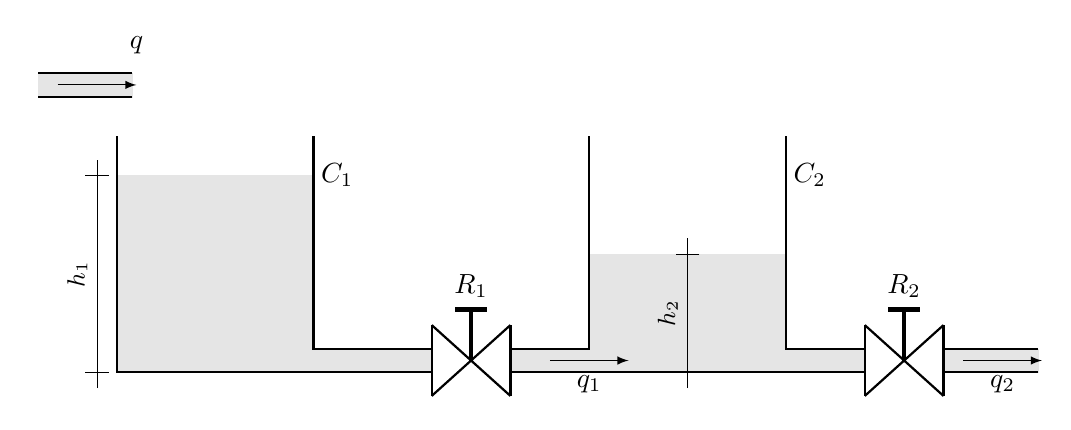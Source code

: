 \usetikzlibrary{calc}
\begin{tikzpicture}
    \draw [ultra thin,color=Gray!20,fill] (0,-.5) rectangle (2.5,-3);
    \draw [ultra thin,color=Gray!20,fill] (2.5,-3) rectangle ++(1.5,.3);
    \draw [ultra thin,color=Gray!20,fill] (6,-1.5) rectangle (8.5,-3);
    \draw [ultra thin,color=Gray!20,fill] (10.5,-3) rectangle ++(1.2,.3);
    \draw [thick] (0,0) -- (0,-3) -- ++(4,0) coordinate(FimDoCano);
    \draw [thick] ($(FimDoCano)+(0,.3)$) -- ++(-1.5,0) -- ++(0,2.7);
    
    \draw [ultra thin,color=Gray!20,fill] ($(FimDoCano)+(1,0)$) rectangle ++(4.5,.3);
    \draw [thick] ($(FimDoCano)+(0,-.3)$) -- ++(0,.9);
    \draw [thick] ($(FimDoCano)+(0,-.3)$) -- ++(1,.9);
    \draw [thick] ($(FimDoCano)+(1,.6)$) -- ++(0,-.9);
    \draw [thick] ($(FimDoCano)+(1,-.3)$) -- ($(FimDoCano)+(0,.6)$);
    \draw [ultra thick] ($(FimDoCano)+(.5,.15)$) -- ++(0,.65) coordinate (Registro);
    \draw [ultra thick] ($(Registro)+(-.2,0)$) -- ($(Registro)+(.2,0)$);
    \draw [-latex] ($(FimDoCano)+(1.5,.15)$) -- ++(1,0) node [xshift=-.5cm,yshift=-.3cm] {$q_1$};
    \draw [thick] ($(FimDoCano)+(1,0)$) -- ++(4.5,0) ++(0,.3) -- ++(-1,0) -- ++(0,2.7) ++(-2.5,0) -- ++(0,-2.7) -- ++(-1,0);
    \draw [thick] ($(FimDoCano)+(5.5,-.3)$) -- ++(0,.9);
    \draw [thick] ($(FimDoCano)+(5.5,-.3)$) -- ++(1,.9);
    \draw [thick] ($(FimDoCano)+(6.5,.6)$) -- ++(0,-.9);
    \draw [thick] ($(FimDoCano)+(6.5,-.3)$) -- ($(FimDoCano)+(5.5,.6)$);
    \draw [ultra thick] ($(FimDoCano)+(6,.15)$) -- ++(0,.65) coordinate (Registro2);
    \draw [ultra thick] ($(Registro2)+(-.2,0)$) -- ($(Registro2)+(.2,0)$);\draw [very thin] (-.1,-3) -- ++(-.3,0);
    \draw [very thin] (-.1,-.5) -- ++(-.3,0);
    \draw [very thin] (-.25,-3.2) -- ++(0,2.9);
    \node [rotate=90] at (-.5,-1.75) {\small$h_1$};
    \draw [very thin] (7.4,-1.5) -- ++(-.3,0);
    \draw [very thin] (7.25,-3.2) -- ++(0,1.9);
    \node [rotate=90] at (7,-2.25) {\small$h_2$};
    \node (NomedoRegistro) at ($(Registro)+(0,.3)$) {$R_1$};
    \node (NomedoTanque) at ($(FimDoCano)+(-1.2,2.5)$) {$C_1$};
    \node (NomedoRegistro2) at ($(Registro2)+(0,.3)$) {$R_2$};
    \node (NomedoTanque2) at ($(FimDoCano)+(4.8,2.5)$) {$C_2$};
    \draw [ultra thin,color=Gray!20,fill] (-1,.5) rectangle ++(1.2,.3);
    \draw [thick] (-1,.5) -- ++(1.2,0) ++(0,.3) -- ++(-1.2,0);
    \draw [-latex] (-.75,.65) -- ++(1,0) node [yshift=.5cm] {$q$};
    \draw [thick] (10.5,-3) -- ++(1.2,0) ++(0,.3) -- ++(-1.2,0);
    \draw [-latex] (10.75,-2.85) -- ++(1,0) node [xshift=-.5cm,yshift=-.3cm] {$q_2$};
\end{tikzpicture}